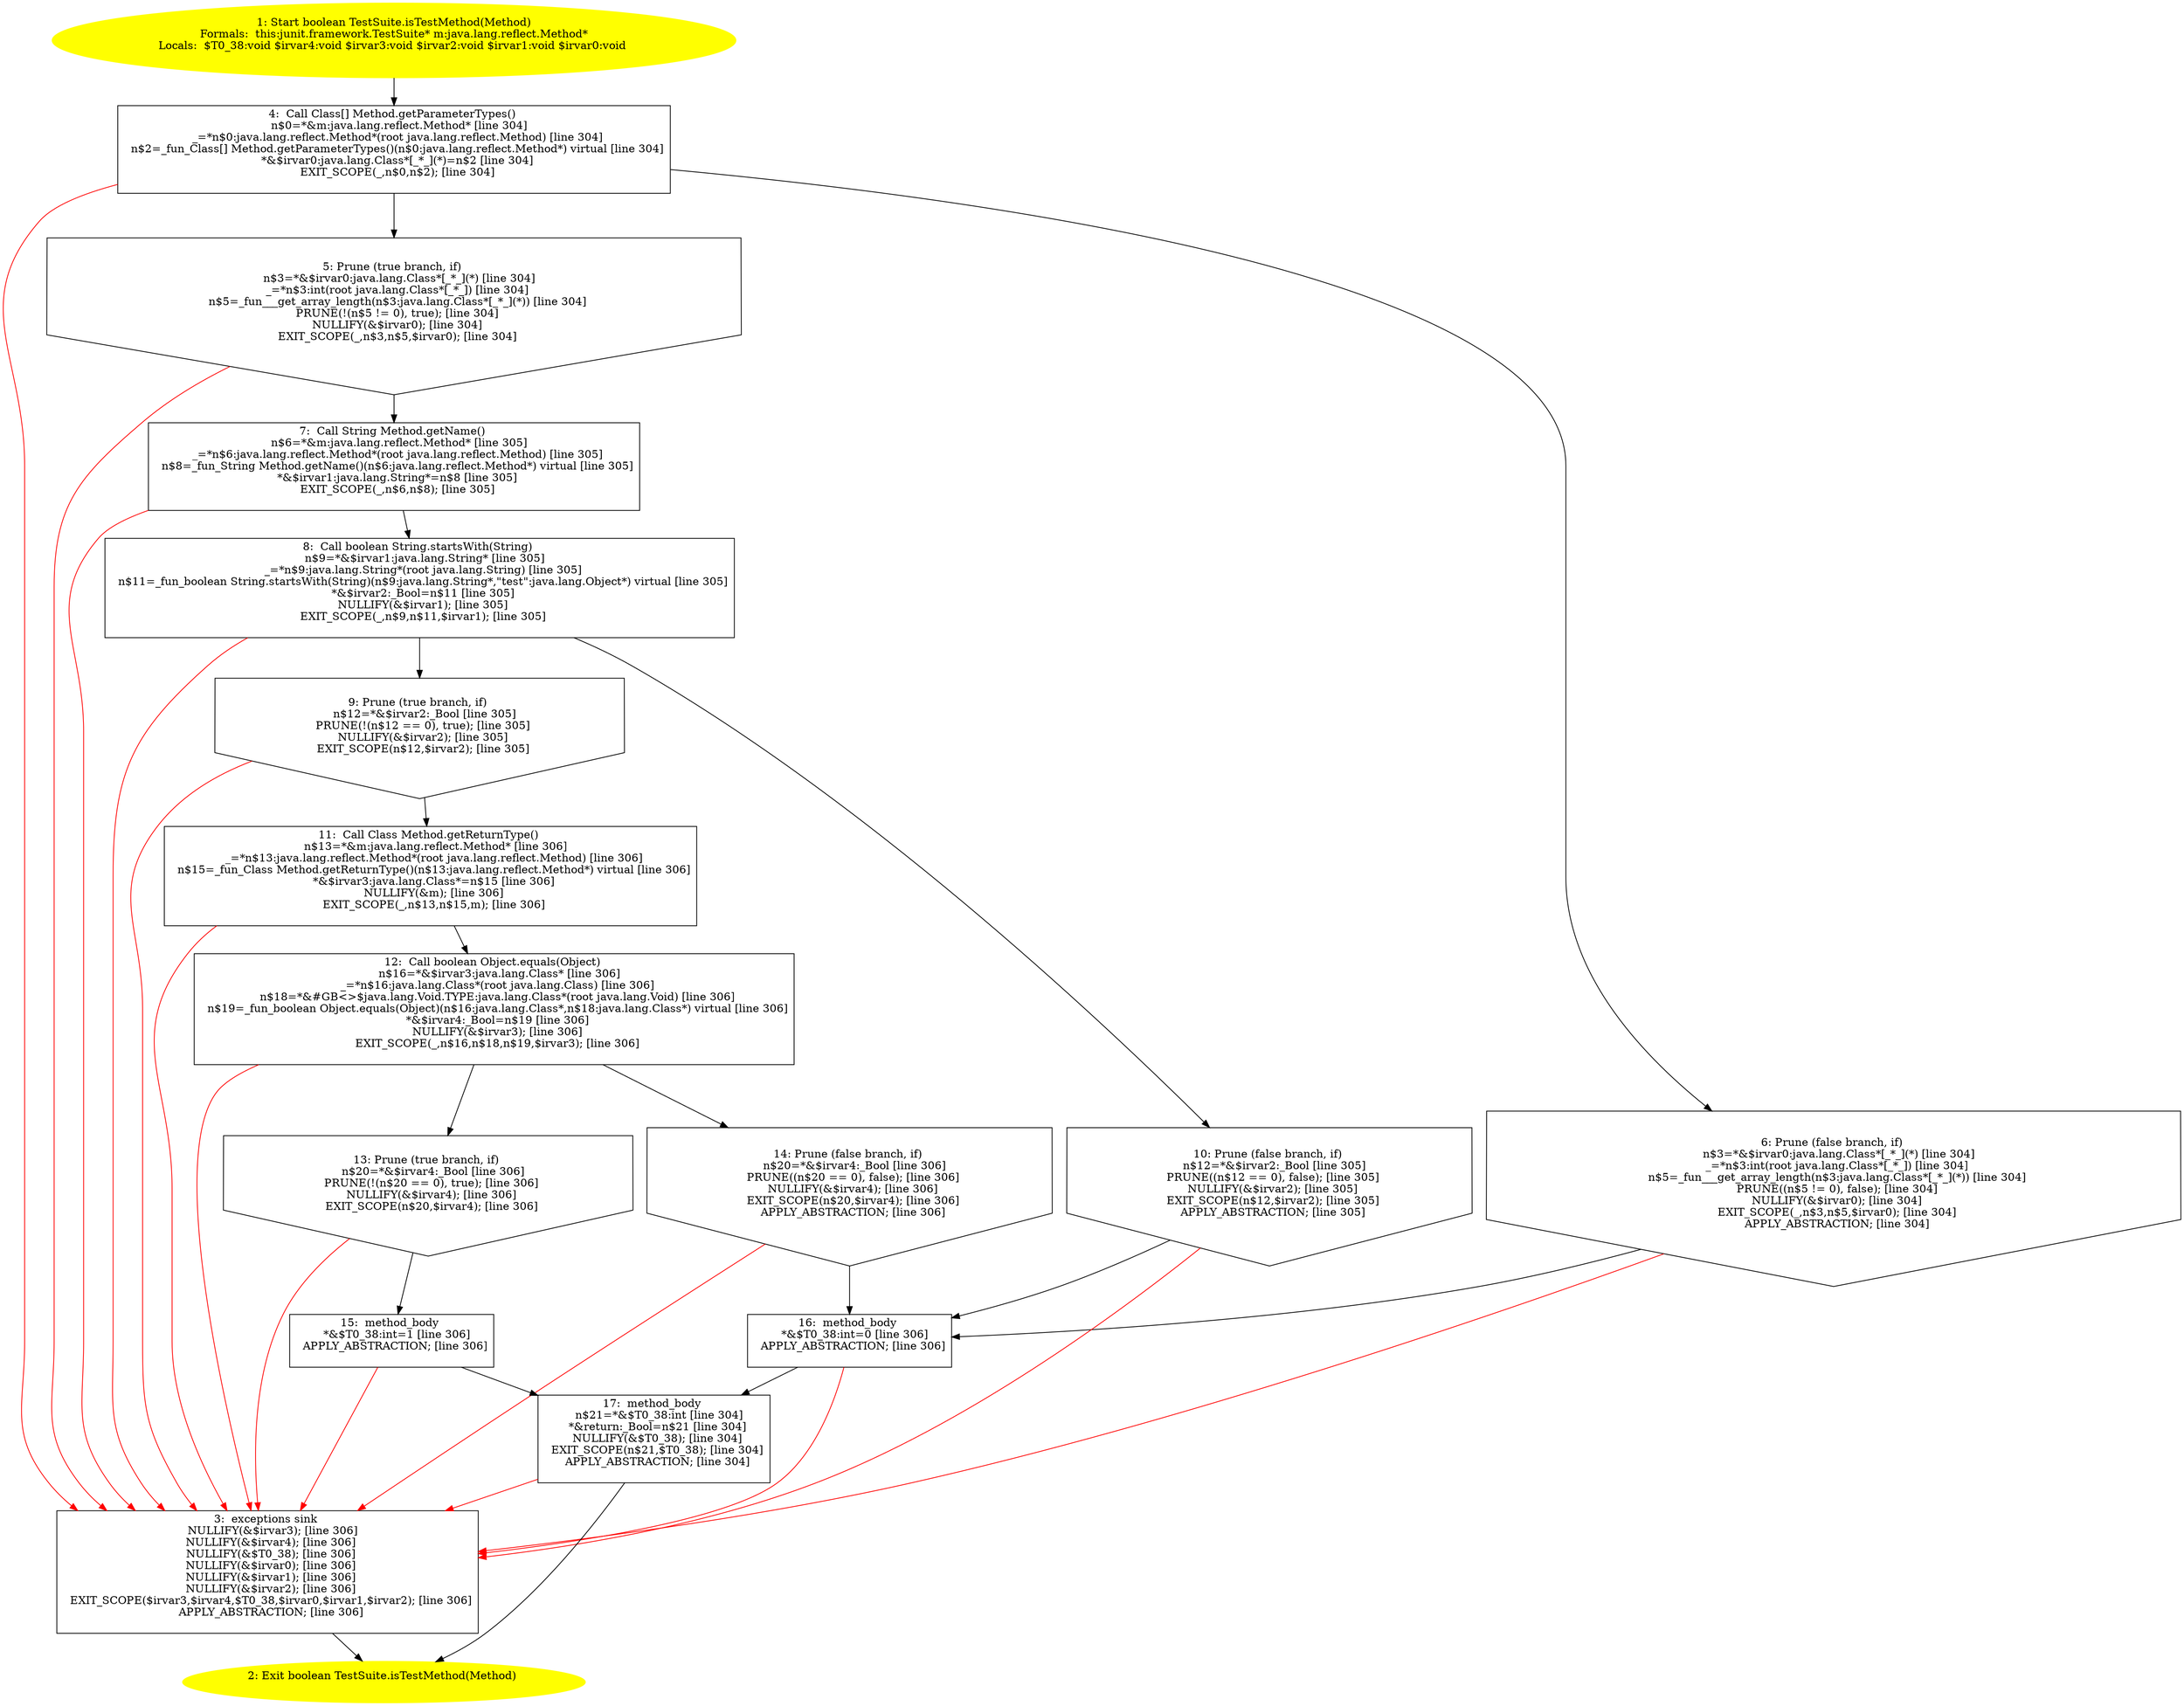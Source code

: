 /* @generated */
digraph cfg {
"junit.framework.TestSuite.isTestMethod(java.lang.reflect.Method):boolean.1ad94f454e9f97b8e20cd28d48f29d27_1" [label="1: Start boolean TestSuite.isTestMethod(Method)\nFormals:  this:junit.framework.TestSuite* m:java.lang.reflect.Method*\nLocals:  $T0_38:void $irvar4:void $irvar3:void $irvar2:void $irvar1:void $irvar0:void \n  " color=yellow style=filled]
	

	 "junit.framework.TestSuite.isTestMethod(java.lang.reflect.Method):boolean.1ad94f454e9f97b8e20cd28d48f29d27_1" -> "junit.framework.TestSuite.isTestMethod(java.lang.reflect.Method):boolean.1ad94f454e9f97b8e20cd28d48f29d27_4" ;
"junit.framework.TestSuite.isTestMethod(java.lang.reflect.Method):boolean.1ad94f454e9f97b8e20cd28d48f29d27_2" [label="2: Exit boolean TestSuite.isTestMethod(Method) \n  " color=yellow style=filled]
	

"junit.framework.TestSuite.isTestMethod(java.lang.reflect.Method):boolean.1ad94f454e9f97b8e20cd28d48f29d27_3" [label="3:  exceptions sink \n   NULLIFY(&$irvar3); [line 306]\n  NULLIFY(&$irvar4); [line 306]\n  NULLIFY(&$T0_38); [line 306]\n  NULLIFY(&$irvar0); [line 306]\n  NULLIFY(&$irvar1); [line 306]\n  NULLIFY(&$irvar2); [line 306]\n  EXIT_SCOPE($irvar3,$irvar4,$T0_38,$irvar0,$irvar1,$irvar2); [line 306]\n  APPLY_ABSTRACTION; [line 306]\n " shape="box"]
	

	 "junit.framework.TestSuite.isTestMethod(java.lang.reflect.Method):boolean.1ad94f454e9f97b8e20cd28d48f29d27_3" -> "junit.framework.TestSuite.isTestMethod(java.lang.reflect.Method):boolean.1ad94f454e9f97b8e20cd28d48f29d27_2" ;
"junit.framework.TestSuite.isTestMethod(java.lang.reflect.Method):boolean.1ad94f454e9f97b8e20cd28d48f29d27_4" [label="4:  Call Class[] Method.getParameterTypes() \n   n$0=*&m:java.lang.reflect.Method* [line 304]\n  _=*n$0:java.lang.reflect.Method*(root java.lang.reflect.Method) [line 304]\n  n$2=_fun_Class[] Method.getParameterTypes()(n$0:java.lang.reflect.Method*) virtual [line 304]\n  *&$irvar0:java.lang.Class*[_*_](*)=n$2 [line 304]\n  EXIT_SCOPE(_,n$0,n$2); [line 304]\n " shape="box"]
	

	 "junit.framework.TestSuite.isTestMethod(java.lang.reflect.Method):boolean.1ad94f454e9f97b8e20cd28d48f29d27_4" -> "junit.framework.TestSuite.isTestMethod(java.lang.reflect.Method):boolean.1ad94f454e9f97b8e20cd28d48f29d27_5" ;
	 "junit.framework.TestSuite.isTestMethod(java.lang.reflect.Method):boolean.1ad94f454e9f97b8e20cd28d48f29d27_4" -> "junit.framework.TestSuite.isTestMethod(java.lang.reflect.Method):boolean.1ad94f454e9f97b8e20cd28d48f29d27_6" ;
	 "junit.framework.TestSuite.isTestMethod(java.lang.reflect.Method):boolean.1ad94f454e9f97b8e20cd28d48f29d27_4" -> "junit.framework.TestSuite.isTestMethod(java.lang.reflect.Method):boolean.1ad94f454e9f97b8e20cd28d48f29d27_3" [color="red" ];
"junit.framework.TestSuite.isTestMethod(java.lang.reflect.Method):boolean.1ad94f454e9f97b8e20cd28d48f29d27_5" [label="5: Prune (true branch, if) \n   n$3=*&$irvar0:java.lang.Class*[_*_](*) [line 304]\n  _=*n$3:int(root java.lang.Class*[_*_]) [line 304]\n  n$5=_fun___get_array_length(n$3:java.lang.Class*[_*_](*)) [line 304]\n  PRUNE(!(n$5 != 0), true); [line 304]\n  NULLIFY(&$irvar0); [line 304]\n  EXIT_SCOPE(_,n$3,n$5,$irvar0); [line 304]\n " shape="invhouse"]
	

	 "junit.framework.TestSuite.isTestMethod(java.lang.reflect.Method):boolean.1ad94f454e9f97b8e20cd28d48f29d27_5" -> "junit.framework.TestSuite.isTestMethod(java.lang.reflect.Method):boolean.1ad94f454e9f97b8e20cd28d48f29d27_7" ;
	 "junit.framework.TestSuite.isTestMethod(java.lang.reflect.Method):boolean.1ad94f454e9f97b8e20cd28d48f29d27_5" -> "junit.framework.TestSuite.isTestMethod(java.lang.reflect.Method):boolean.1ad94f454e9f97b8e20cd28d48f29d27_3" [color="red" ];
"junit.framework.TestSuite.isTestMethod(java.lang.reflect.Method):boolean.1ad94f454e9f97b8e20cd28d48f29d27_6" [label="6: Prune (false branch, if) \n   n$3=*&$irvar0:java.lang.Class*[_*_](*) [line 304]\n  _=*n$3:int(root java.lang.Class*[_*_]) [line 304]\n  n$5=_fun___get_array_length(n$3:java.lang.Class*[_*_](*)) [line 304]\n  PRUNE((n$5 != 0), false); [line 304]\n  NULLIFY(&$irvar0); [line 304]\n  EXIT_SCOPE(_,n$3,n$5,$irvar0); [line 304]\n  APPLY_ABSTRACTION; [line 304]\n " shape="invhouse"]
	

	 "junit.framework.TestSuite.isTestMethod(java.lang.reflect.Method):boolean.1ad94f454e9f97b8e20cd28d48f29d27_6" -> "junit.framework.TestSuite.isTestMethod(java.lang.reflect.Method):boolean.1ad94f454e9f97b8e20cd28d48f29d27_16" ;
	 "junit.framework.TestSuite.isTestMethod(java.lang.reflect.Method):boolean.1ad94f454e9f97b8e20cd28d48f29d27_6" -> "junit.framework.TestSuite.isTestMethod(java.lang.reflect.Method):boolean.1ad94f454e9f97b8e20cd28d48f29d27_3" [color="red" ];
"junit.framework.TestSuite.isTestMethod(java.lang.reflect.Method):boolean.1ad94f454e9f97b8e20cd28d48f29d27_7" [label="7:  Call String Method.getName() \n   n$6=*&m:java.lang.reflect.Method* [line 305]\n  _=*n$6:java.lang.reflect.Method*(root java.lang.reflect.Method) [line 305]\n  n$8=_fun_String Method.getName()(n$6:java.lang.reflect.Method*) virtual [line 305]\n  *&$irvar1:java.lang.String*=n$8 [line 305]\n  EXIT_SCOPE(_,n$6,n$8); [line 305]\n " shape="box"]
	

	 "junit.framework.TestSuite.isTestMethod(java.lang.reflect.Method):boolean.1ad94f454e9f97b8e20cd28d48f29d27_7" -> "junit.framework.TestSuite.isTestMethod(java.lang.reflect.Method):boolean.1ad94f454e9f97b8e20cd28d48f29d27_8" ;
	 "junit.framework.TestSuite.isTestMethod(java.lang.reflect.Method):boolean.1ad94f454e9f97b8e20cd28d48f29d27_7" -> "junit.framework.TestSuite.isTestMethod(java.lang.reflect.Method):boolean.1ad94f454e9f97b8e20cd28d48f29d27_3" [color="red" ];
"junit.framework.TestSuite.isTestMethod(java.lang.reflect.Method):boolean.1ad94f454e9f97b8e20cd28d48f29d27_8" [label="8:  Call boolean String.startsWith(String) \n   n$9=*&$irvar1:java.lang.String* [line 305]\n  _=*n$9:java.lang.String*(root java.lang.String) [line 305]\n  n$11=_fun_boolean String.startsWith(String)(n$9:java.lang.String*,\"test\":java.lang.Object*) virtual [line 305]\n  *&$irvar2:_Bool=n$11 [line 305]\n  NULLIFY(&$irvar1); [line 305]\n  EXIT_SCOPE(_,n$9,n$11,$irvar1); [line 305]\n " shape="box"]
	

	 "junit.framework.TestSuite.isTestMethod(java.lang.reflect.Method):boolean.1ad94f454e9f97b8e20cd28d48f29d27_8" -> "junit.framework.TestSuite.isTestMethod(java.lang.reflect.Method):boolean.1ad94f454e9f97b8e20cd28d48f29d27_9" ;
	 "junit.framework.TestSuite.isTestMethod(java.lang.reflect.Method):boolean.1ad94f454e9f97b8e20cd28d48f29d27_8" -> "junit.framework.TestSuite.isTestMethod(java.lang.reflect.Method):boolean.1ad94f454e9f97b8e20cd28d48f29d27_10" ;
	 "junit.framework.TestSuite.isTestMethod(java.lang.reflect.Method):boolean.1ad94f454e9f97b8e20cd28d48f29d27_8" -> "junit.framework.TestSuite.isTestMethod(java.lang.reflect.Method):boolean.1ad94f454e9f97b8e20cd28d48f29d27_3" [color="red" ];
"junit.framework.TestSuite.isTestMethod(java.lang.reflect.Method):boolean.1ad94f454e9f97b8e20cd28d48f29d27_9" [label="9: Prune (true branch, if) \n   n$12=*&$irvar2:_Bool [line 305]\n  PRUNE(!(n$12 == 0), true); [line 305]\n  NULLIFY(&$irvar2); [line 305]\n  EXIT_SCOPE(n$12,$irvar2); [line 305]\n " shape="invhouse"]
	

	 "junit.framework.TestSuite.isTestMethod(java.lang.reflect.Method):boolean.1ad94f454e9f97b8e20cd28d48f29d27_9" -> "junit.framework.TestSuite.isTestMethod(java.lang.reflect.Method):boolean.1ad94f454e9f97b8e20cd28d48f29d27_11" ;
	 "junit.framework.TestSuite.isTestMethod(java.lang.reflect.Method):boolean.1ad94f454e9f97b8e20cd28d48f29d27_9" -> "junit.framework.TestSuite.isTestMethod(java.lang.reflect.Method):boolean.1ad94f454e9f97b8e20cd28d48f29d27_3" [color="red" ];
"junit.framework.TestSuite.isTestMethod(java.lang.reflect.Method):boolean.1ad94f454e9f97b8e20cd28d48f29d27_10" [label="10: Prune (false branch, if) \n   n$12=*&$irvar2:_Bool [line 305]\n  PRUNE((n$12 == 0), false); [line 305]\n  NULLIFY(&$irvar2); [line 305]\n  EXIT_SCOPE(n$12,$irvar2); [line 305]\n  APPLY_ABSTRACTION; [line 305]\n " shape="invhouse"]
	

	 "junit.framework.TestSuite.isTestMethod(java.lang.reflect.Method):boolean.1ad94f454e9f97b8e20cd28d48f29d27_10" -> "junit.framework.TestSuite.isTestMethod(java.lang.reflect.Method):boolean.1ad94f454e9f97b8e20cd28d48f29d27_16" ;
	 "junit.framework.TestSuite.isTestMethod(java.lang.reflect.Method):boolean.1ad94f454e9f97b8e20cd28d48f29d27_10" -> "junit.framework.TestSuite.isTestMethod(java.lang.reflect.Method):boolean.1ad94f454e9f97b8e20cd28d48f29d27_3" [color="red" ];
"junit.framework.TestSuite.isTestMethod(java.lang.reflect.Method):boolean.1ad94f454e9f97b8e20cd28d48f29d27_11" [label="11:  Call Class Method.getReturnType() \n   n$13=*&m:java.lang.reflect.Method* [line 306]\n  _=*n$13:java.lang.reflect.Method*(root java.lang.reflect.Method) [line 306]\n  n$15=_fun_Class Method.getReturnType()(n$13:java.lang.reflect.Method*) virtual [line 306]\n  *&$irvar3:java.lang.Class*=n$15 [line 306]\n  NULLIFY(&m); [line 306]\n  EXIT_SCOPE(_,n$13,n$15,m); [line 306]\n " shape="box"]
	

	 "junit.framework.TestSuite.isTestMethod(java.lang.reflect.Method):boolean.1ad94f454e9f97b8e20cd28d48f29d27_11" -> "junit.framework.TestSuite.isTestMethod(java.lang.reflect.Method):boolean.1ad94f454e9f97b8e20cd28d48f29d27_12" ;
	 "junit.framework.TestSuite.isTestMethod(java.lang.reflect.Method):boolean.1ad94f454e9f97b8e20cd28d48f29d27_11" -> "junit.framework.TestSuite.isTestMethod(java.lang.reflect.Method):boolean.1ad94f454e9f97b8e20cd28d48f29d27_3" [color="red" ];
"junit.framework.TestSuite.isTestMethod(java.lang.reflect.Method):boolean.1ad94f454e9f97b8e20cd28d48f29d27_12" [label="12:  Call boolean Object.equals(Object) \n   n$16=*&$irvar3:java.lang.Class* [line 306]\n  _=*n$16:java.lang.Class*(root java.lang.Class) [line 306]\n  n$18=*&#GB<>$java.lang.Void.TYPE:java.lang.Class*(root java.lang.Void) [line 306]\n  n$19=_fun_boolean Object.equals(Object)(n$16:java.lang.Class*,n$18:java.lang.Class*) virtual [line 306]\n  *&$irvar4:_Bool=n$19 [line 306]\n  NULLIFY(&$irvar3); [line 306]\n  EXIT_SCOPE(_,n$16,n$18,n$19,$irvar3); [line 306]\n " shape="box"]
	

	 "junit.framework.TestSuite.isTestMethod(java.lang.reflect.Method):boolean.1ad94f454e9f97b8e20cd28d48f29d27_12" -> "junit.framework.TestSuite.isTestMethod(java.lang.reflect.Method):boolean.1ad94f454e9f97b8e20cd28d48f29d27_13" ;
	 "junit.framework.TestSuite.isTestMethod(java.lang.reflect.Method):boolean.1ad94f454e9f97b8e20cd28d48f29d27_12" -> "junit.framework.TestSuite.isTestMethod(java.lang.reflect.Method):boolean.1ad94f454e9f97b8e20cd28d48f29d27_14" ;
	 "junit.framework.TestSuite.isTestMethod(java.lang.reflect.Method):boolean.1ad94f454e9f97b8e20cd28d48f29d27_12" -> "junit.framework.TestSuite.isTestMethod(java.lang.reflect.Method):boolean.1ad94f454e9f97b8e20cd28d48f29d27_3" [color="red" ];
"junit.framework.TestSuite.isTestMethod(java.lang.reflect.Method):boolean.1ad94f454e9f97b8e20cd28d48f29d27_13" [label="13: Prune (true branch, if) \n   n$20=*&$irvar4:_Bool [line 306]\n  PRUNE(!(n$20 == 0), true); [line 306]\n  NULLIFY(&$irvar4); [line 306]\n  EXIT_SCOPE(n$20,$irvar4); [line 306]\n " shape="invhouse"]
	

	 "junit.framework.TestSuite.isTestMethod(java.lang.reflect.Method):boolean.1ad94f454e9f97b8e20cd28d48f29d27_13" -> "junit.framework.TestSuite.isTestMethod(java.lang.reflect.Method):boolean.1ad94f454e9f97b8e20cd28d48f29d27_15" ;
	 "junit.framework.TestSuite.isTestMethod(java.lang.reflect.Method):boolean.1ad94f454e9f97b8e20cd28d48f29d27_13" -> "junit.framework.TestSuite.isTestMethod(java.lang.reflect.Method):boolean.1ad94f454e9f97b8e20cd28d48f29d27_3" [color="red" ];
"junit.framework.TestSuite.isTestMethod(java.lang.reflect.Method):boolean.1ad94f454e9f97b8e20cd28d48f29d27_14" [label="14: Prune (false branch, if) \n   n$20=*&$irvar4:_Bool [line 306]\n  PRUNE((n$20 == 0), false); [line 306]\n  NULLIFY(&$irvar4); [line 306]\n  EXIT_SCOPE(n$20,$irvar4); [line 306]\n  APPLY_ABSTRACTION; [line 306]\n " shape="invhouse"]
	

	 "junit.framework.TestSuite.isTestMethod(java.lang.reflect.Method):boolean.1ad94f454e9f97b8e20cd28d48f29d27_14" -> "junit.framework.TestSuite.isTestMethod(java.lang.reflect.Method):boolean.1ad94f454e9f97b8e20cd28d48f29d27_16" ;
	 "junit.framework.TestSuite.isTestMethod(java.lang.reflect.Method):boolean.1ad94f454e9f97b8e20cd28d48f29d27_14" -> "junit.framework.TestSuite.isTestMethod(java.lang.reflect.Method):boolean.1ad94f454e9f97b8e20cd28d48f29d27_3" [color="red" ];
"junit.framework.TestSuite.isTestMethod(java.lang.reflect.Method):boolean.1ad94f454e9f97b8e20cd28d48f29d27_15" [label="15:  method_body \n   *&$T0_38:int=1 [line 306]\n  APPLY_ABSTRACTION; [line 306]\n " shape="box"]
	

	 "junit.framework.TestSuite.isTestMethod(java.lang.reflect.Method):boolean.1ad94f454e9f97b8e20cd28d48f29d27_15" -> "junit.framework.TestSuite.isTestMethod(java.lang.reflect.Method):boolean.1ad94f454e9f97b8e20cd28d48f29d27_17" ;
	 "junit.framework.TestSuite.isTestMethod(java.lang.reflect.Method):boolean.1ad94f454e9f97b8e20cd28d48f29d27_15" -> "junit.framework.TestSuite.isTestMethod(java.lang.reflect.Method):boolean.1ad94f454e9f97b8e20cd28d48f29d27_3" [color="red" ];
"junit.framework.TestSuite.isTestMethod(java.lang.reflect.Method):boolean.1ad94f454e9f97b8e20cd28d48f29d27_16" [label="16:  method_body \n   *&$T0_38:int=0 [line 306]\n  APPLY_ABSTRACTION; [line 306]\n " shape="box"]
	

	 "junit.framework.TestSuite.isTestMethod(java.lang.reflect.Method):boolean.1ad94f454e9f97b8e20cd28d48f29d27_16" -> "junit.framework.TestSuite.isTestMethod(java.lang.reflect.Method):boolean.1ad94f454e9f97b8e20cd28d48f29d27_17" ;
	 "junit.framework.TestSuite.isTestMethod(java.lang.reflect.Method):boolean.1ad94f454e9f97b8e20cd28d48f29d27_16" -> "junit.framework.TestSuite.isTestMethod(java.lang.reflect.Method):boolean.1ad94f454e9f97b8e20cd28d48f29d27_3" [color="red" ];
"junit.framework.TestSuite.isTestMethod(java.lang.reflect.Method):boolean.1ad94f454e9f97b8e20cd28d48f29d27_17" [label="17:  method_body \n   n$21=*&$T0_38:int [line 304]\n  *&return:_Bool=n$21 [line 304]\n  NULLIFY(&$T0_38); [line 304]\n  EXIT_SCOPE(n$21,$T0_38); [line 304]\n  APPLY_ABSTRACTION; [line 304]\n " shape="box"]
	

	 "junit.framework.TestSuite.isTestMethod(java.lang.reflect.Method):boolean.1ad94f454e9f97b8e20cd28d48f29d27_17" -> "junit.framework.TestSuite.isTestMethod(java.lang.reflect.Method):boolean.1ad94f454e9f97b8e20cd28d48f29d27_2" ;
	 "junit.framework.TestSuite.isTestMethod(java.lang.reflect.Method):boolean.1ad94f454e9f97b8e20cd28d48f29d27_17" -> "junit.framework.TestSuite.isTestMethod(java.lang.reflect.Method):boolean.1ad94f454e9f97b8e20cd28d48f29d27_3" [color="red" ];
}
